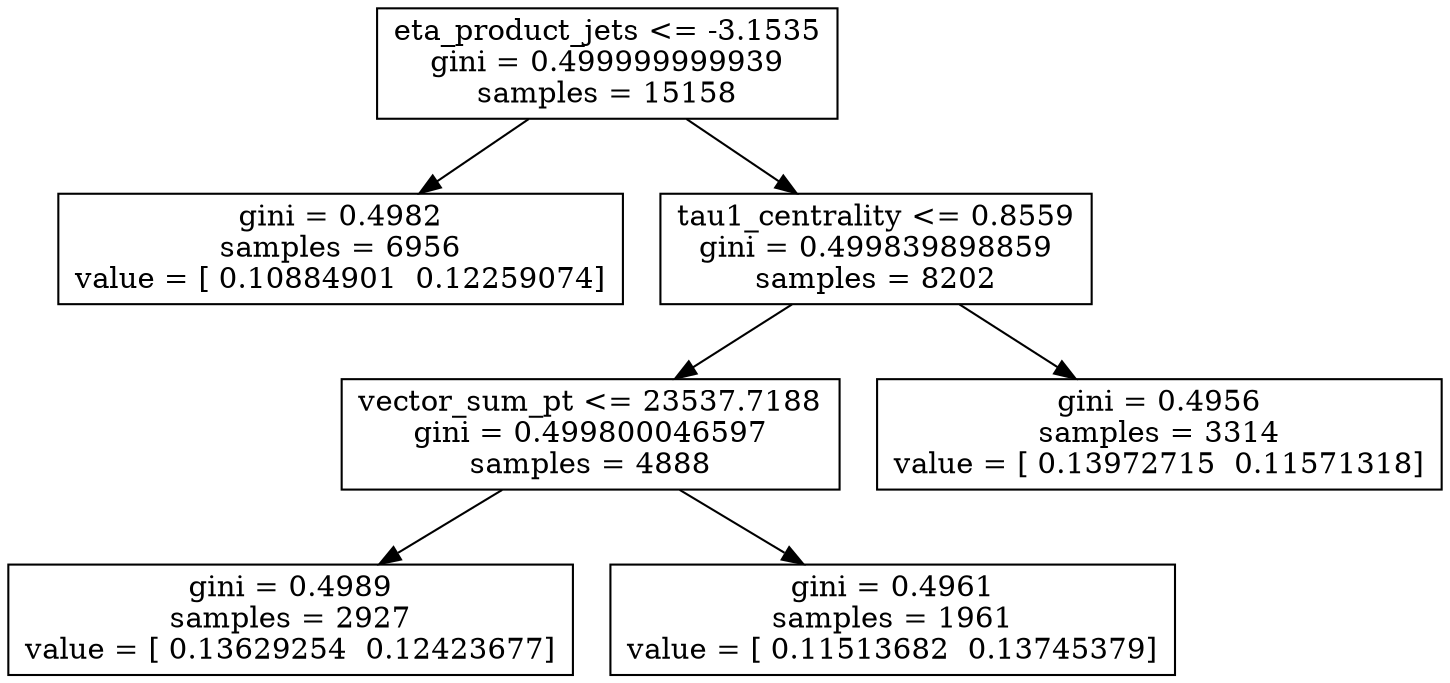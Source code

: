 digraph Tree {
0 [label="eta_product_jets <= -3.1535\ngini = 0.499999999939\nsamples = 15158", shape="box"] ;
1 [label="gini = 0.4982\nsamples = 6956\nvalue = [ 0.10884901  0.12259074]", shape="box"] ;
0 -> 1 ;
2 [label="tau1_centrality <= 0.8559\ngini = 0.499839898859\nsamples = 8202", shape="box"] ;
0 -> 2 ;
3 [label="vector_sum_pt <= 23537.7188\ngini = 0.499800046597\nsamples = 4888", shape="box"] ;
2 -> 3 ;
4 [label="gini = 0.4989\nsamples = 2927\nvalue = [ 0.13629254  0.12423677]", shape="box"] ;
3 -> 4 ;
5 [label="gini = 0.4961\nsamples = 1961\nvalue = [ 0.11513682  0.13745379]", shape="box"] ;
3 -> 5 ;
6 [label="gini = 0.4956\nsamples = 3314\nvalue = [ 0.13972715  0.11571318]", shape="box"] ;
2 -> 6 ;
}